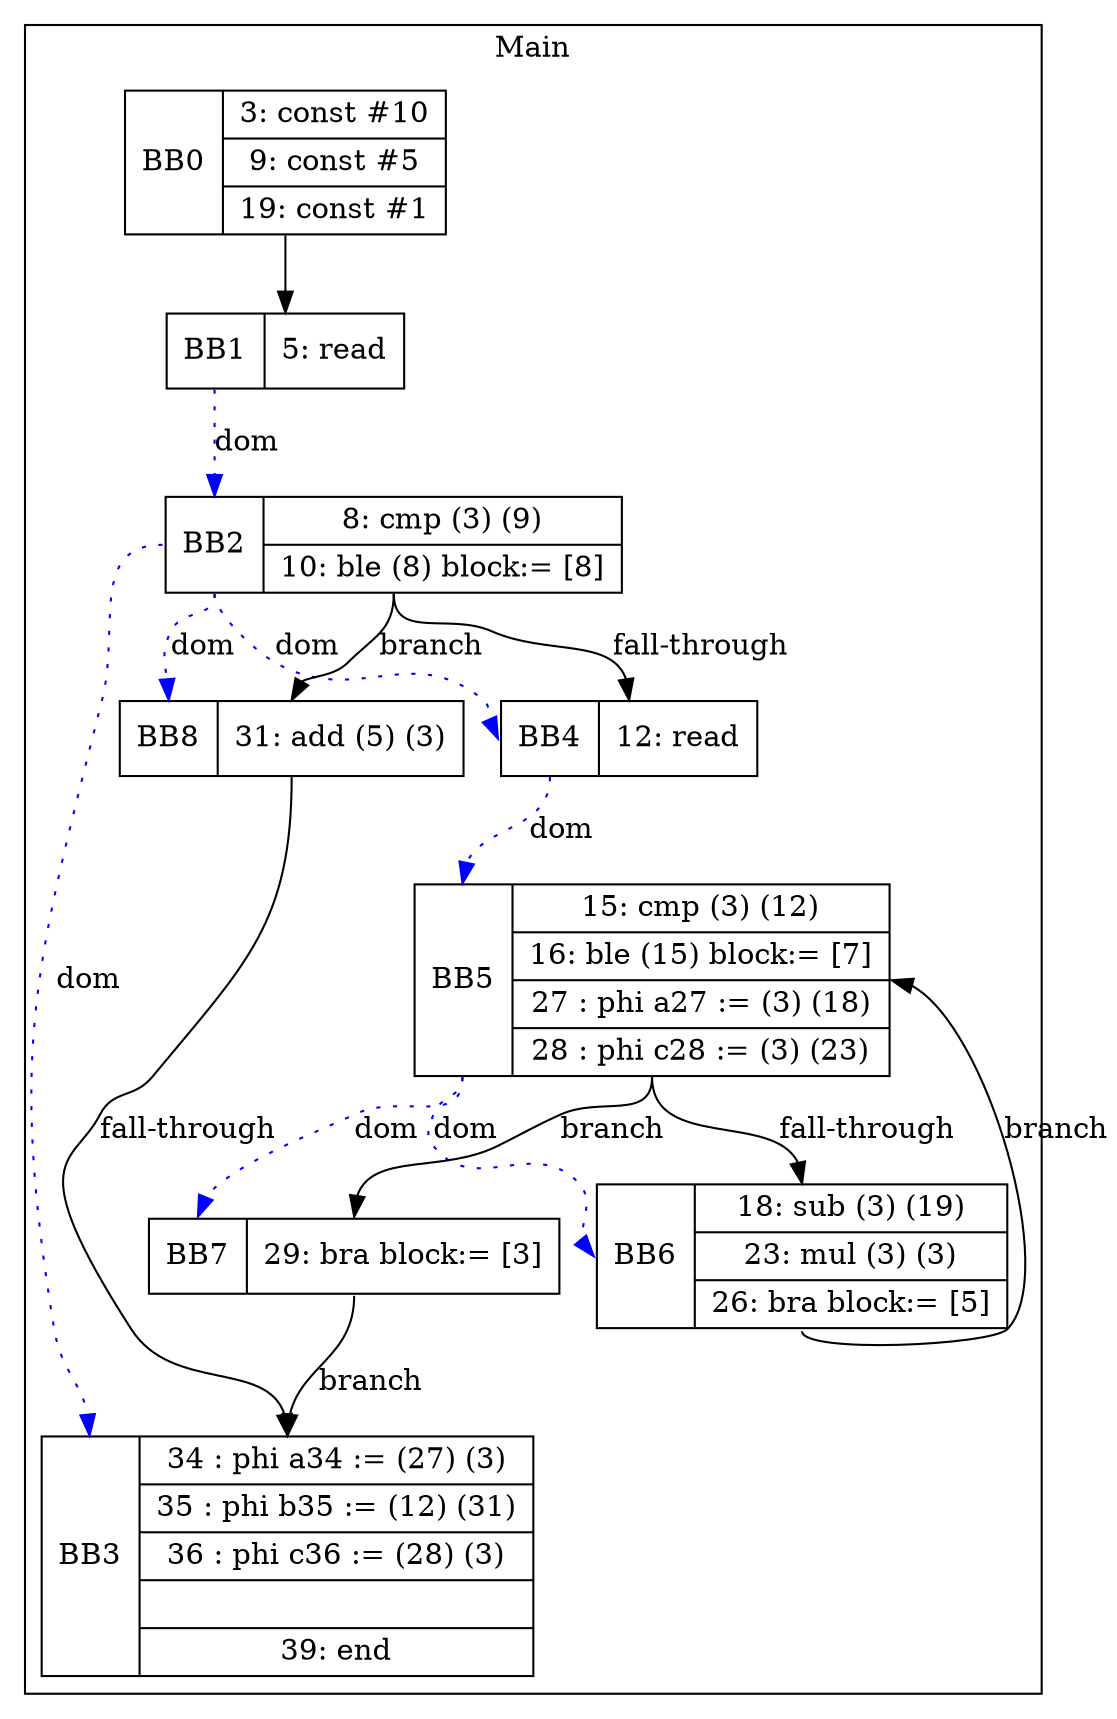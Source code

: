 digraph G {
node [shape=record];
subgraph cluster_main{
label = "Main";
BB0 [shape=record, label="<b>BB0|{3: const #10|9: const #5|19: const #1}"];
BB1 [shape=record, label="<b>BB1|{5: read}"];
BB2 [shape=record, label="<b>BB2|{8: cmp (3) (9)|10: ble (8) block:= [8]}"];
BB3 [shape=record, label="<b>BB3|{34 : phi a34 := (27) (3)|35 : phi b35 := (12) (31)|36 : phi c36 := (28) (3)||39: end}"];
BB4 [shape=record, label="<b>BB4|{12: read}"];
BB5 [shape=record, label="<b>BB5|{15: cmp (3) (12)|16: ble (15) block:= [7]|27 : phi a27 := (3) (18)|28 : phi c28 := (3) (23)}"];
BB6 [shape=record, label="<b>BB6|{18: sub (3) (19)|23: mul (3) (3)|26: bra block:= [5]}"];
BB7 [shape=record, label="<b>BB7|{29: bra block:= [3]}"];
BB8 [shape=record, label="<b>BB8|{31: add (5) (3)}"];
}
BB0:s -> BB1:n ;
BB2:b -> BB4:b [color=blue, style=dotted, label="dom"];
BB1:b -> BB2:b [color=blue, style=dotted, label="dom"];
BB5:b -> BB7:b [color=blue, style=dotted, label="dom"];
BB2:b -> BB3:b [color=blue, style=dotted, label="dom"];
BB4:b -> BB5:b [color=blue, style=dotted, label="dom"];
BB5:b -> BB6:b [color=blue, style=dotted, label="dom"];
BB2:b -> BB8:b [color=blue, style=dotted, label="dom"];
BB5:s -> BB7:n [label="branch"];
BB7:s -> BB3:n [label="branch"];
BB2:s -> BB8:n [label="branch"];
BB6:s -> BB5:e [label="branch"];
BB2:s -> BB4:n [label="fall-through"];
BB5:s -> BB6:n [label="fall-through"];
BB8:s -> BB3:n [label="fall-through"];
}
